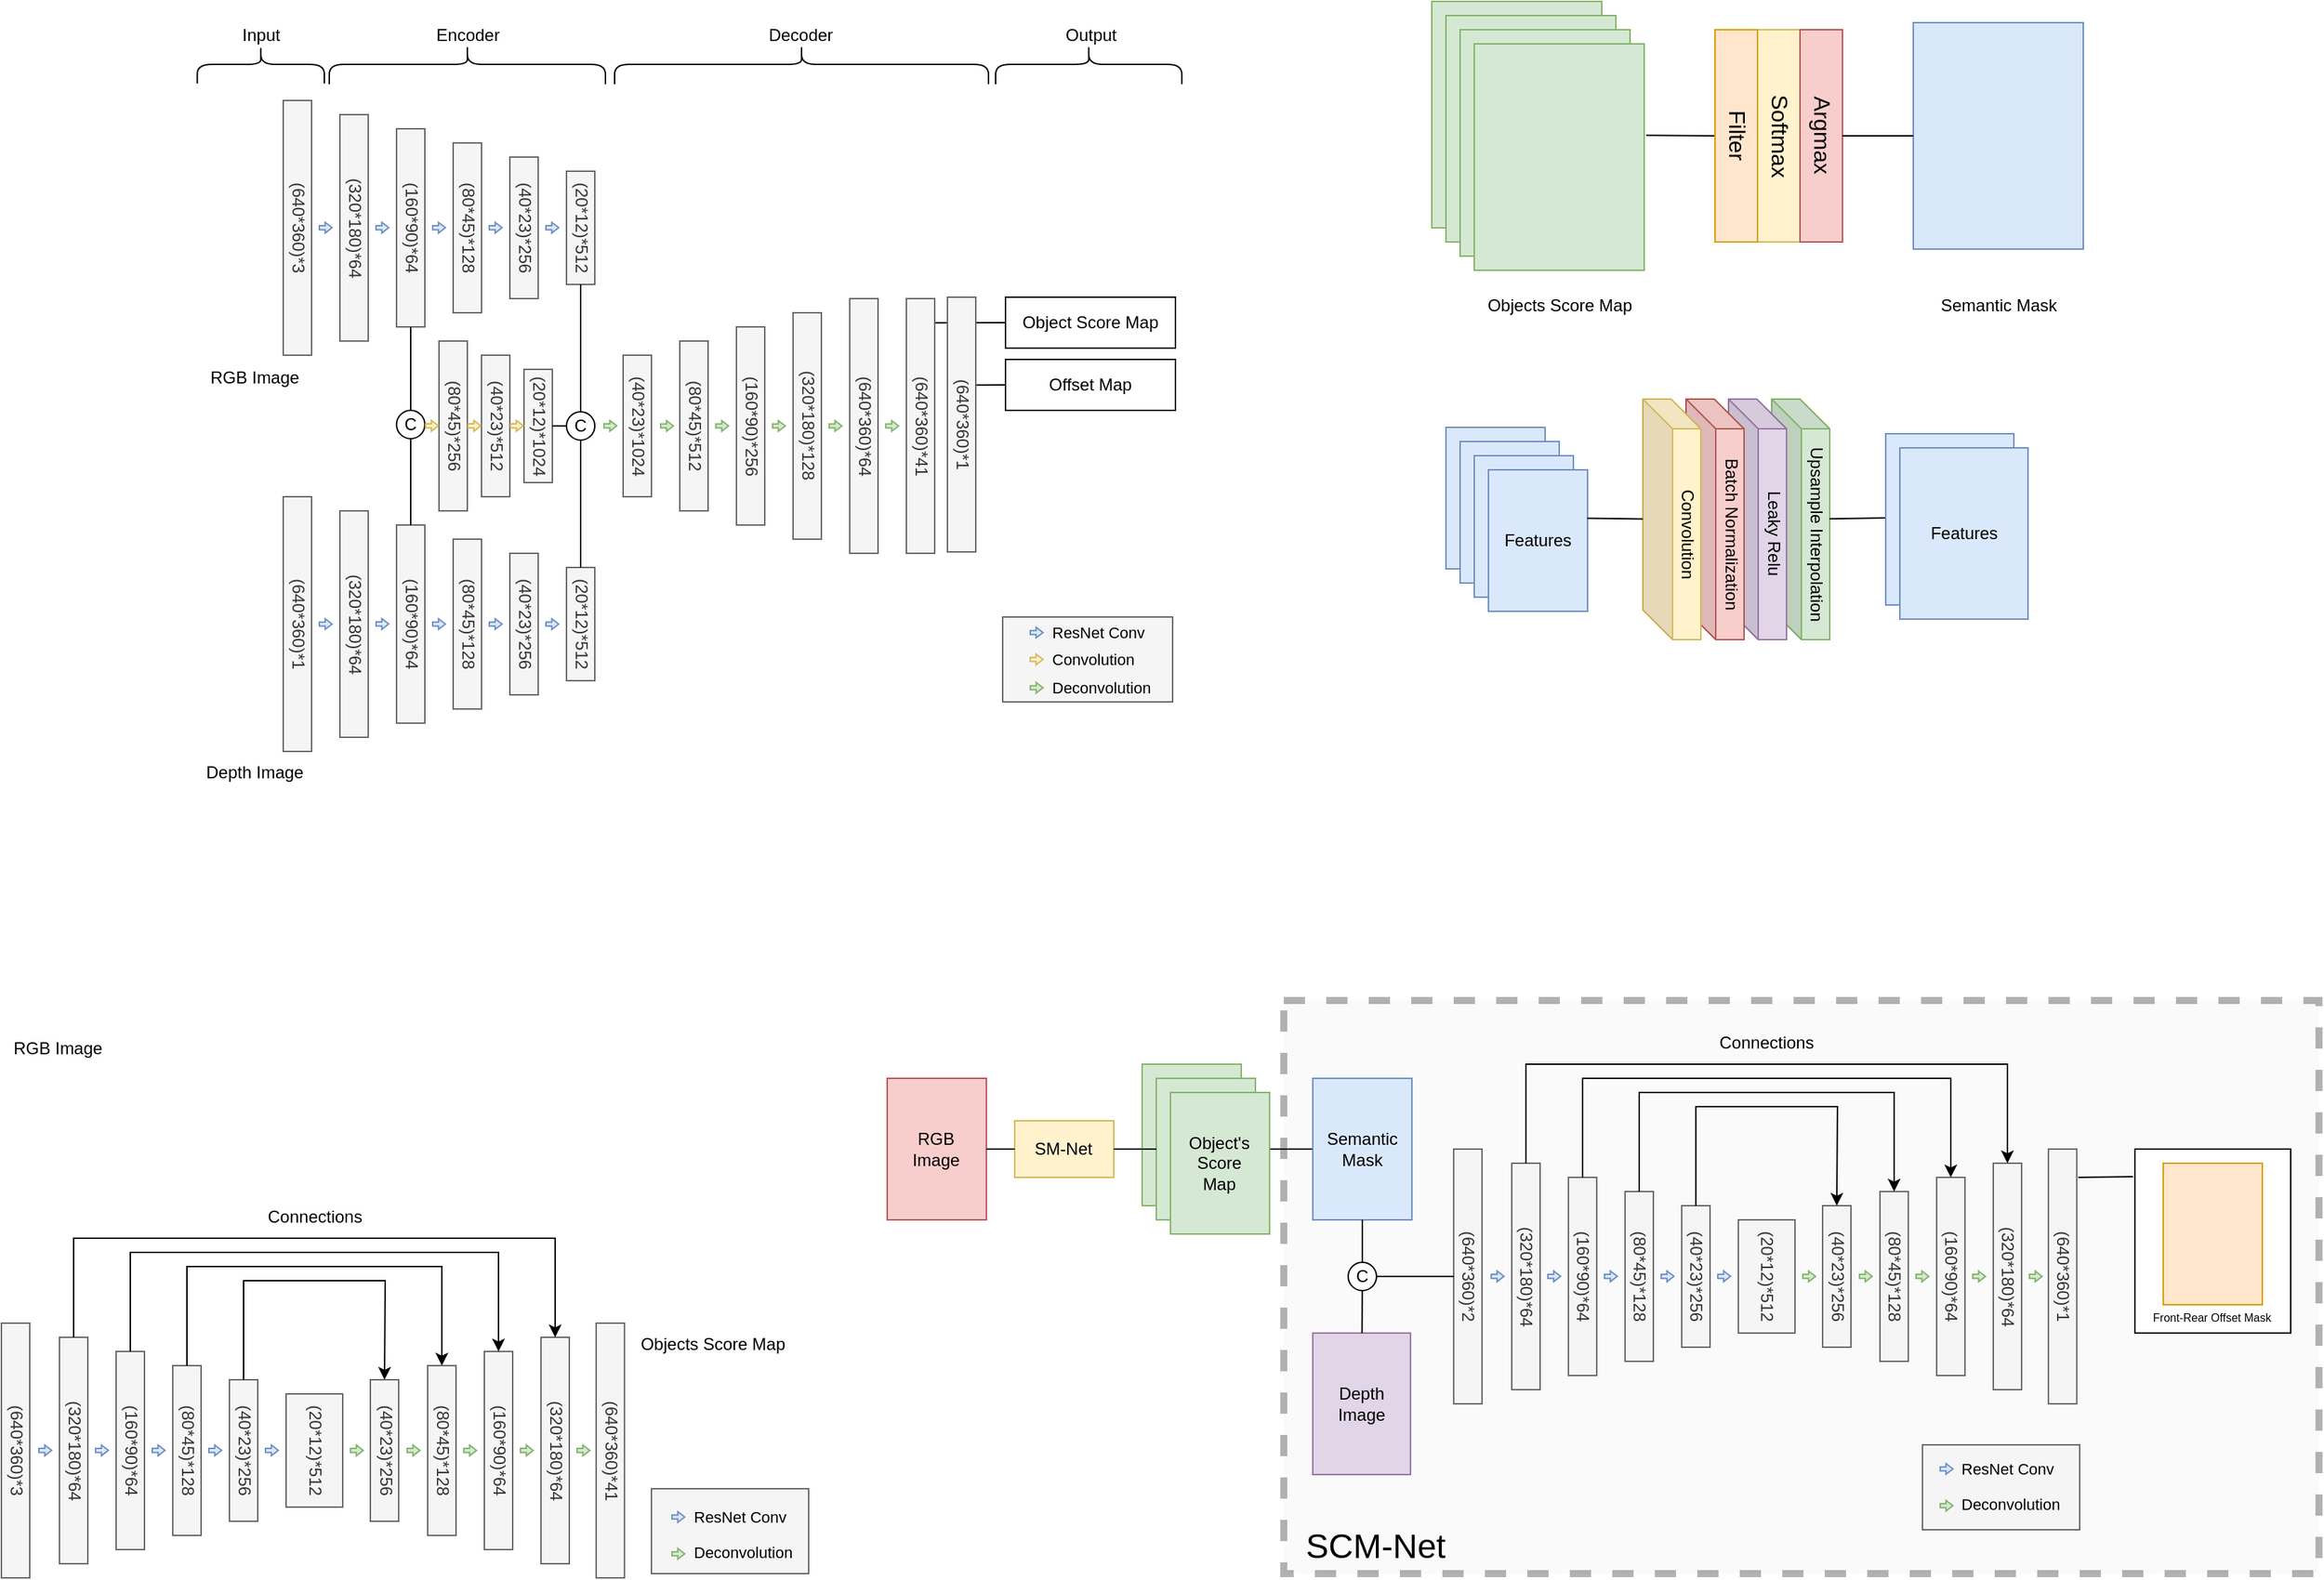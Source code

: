 <mxfile version="24.5.5" type="github">
  <diagram name="Page-1" id="Zy-w6W-C0kYEm2fz4P6m">
    <mxGraphModel dx="1179" dy="629" grid="1" gridSize="10" guides="1" tooltips="1" connect="1" arrows="1" fold="1" page="1" pageScale="1" pageWidth="827" pageHeight="1169" math="0" shadow="0">
      <root>
        <mxCell id="0" />
        <mxCell id="1" parent="0" />
        <mxCell id="u4eNcVwkfvrHF72oSNZv-178" value="" style="rounded=0;whiteSpace=wrap;html=1;fillColor=#f5f5f5;fontColor=#333333;strokeColor=#666666;opacity=50;dashed=1;perimeterSpacing=0;strokeWidth=5;" parent="1" vertex="1">
          <mxGeometry x="905.47" y="761" width="731" height="405" as="geometry" />
        </mxCell>
        <mxCell id="u4eNcVwkfvrHF72oSNZv-167" value="Upsample Interpolation" style="shape=cube;whiteSpace=wrap;html=1;boundedLbl=1;backgroundOutline=1;darkOpacity=0.05;darkOpacity2=0.1;size=21;textDirection=vertical-lr;fillColor=#d5e8d4;strokeColor=#82b366;" parent="1" vertex="1">
          <mxGeometry x="1250" y="336" width="41" height="170" as="geometry" />
        </mxCell>
        <mxCell id="u4eNcVwkfvrHF72oSNZv-166" value="Leaky Relu" style="shape=cube;whiteSpace=wrap;html=1;boundedLbl=1;backgroundOutline=1;darkOpacity=0.05;darkOpacity2=0.1;size=21;textDirection=vertical-lr;fillColor=#e1d5e7;strokeColor=#9673a6;" parent="1" vertex="1">
          <mxGeometry x="1219.5" y="336" width="41" height="170" as="geometry" />
        </mxCell>
        <mxCell id="u4eNcVwkfvrHF72oSNZv-165" value="Batch Normalization" style="shape=cube;whiteSpace=wrap;html=1;boundedLbl=1;backgroundOutline=1;darkOpacity=0.05;darkOpacity2=0.1;size=21;textDirection=vertical-lr;fillColor=#f8cecc;strokeColor=#b85450;" parent="1" vertex="1">
          <mxGeometry x="1189.5" y="336" width="41" height="170" as="geometry" />
        </mxCell>
        <mxCell id="u4eNcVwkfvrHF72oSNZv-153" value="" style="endArrow=none;html=1;rounded=0;entryX=0;entryY=0.5;entryDx=0;entryDy=0;" parent="1" source="u4eNcVwkfvrHF72oSNZv-142" target="u4eNcVwkfvrHF72oSNZv-145" edge="1">
          <mxGeometry width="50" height="50" relative="1" as="geometry">
            <mxPoint x="966.47" y="786" as="sourcePoint" />
            <mxPoint x="1016.47" y="736" as="targetPoint" />
          </mxGeometry>
        </mxCell>
        <mxCell id="r9aLiCNh6eFGl1xrJVVZ-21" value="" style="endArrow=none;html=1;rounded=0;entryX=0;entryY=0.5;entryDx=0;entryDy=0;exitX=0.976;exitY=0.345;exitDx=0;exitDy=0;exitPerimeter=0;" parent="1" source="fbtM9cgjG_IqE8QU2dOS-1" target="r9aLiCNh6eFGl1xrJVVZ-18" edge="1">
          <mxGeometry width="50" height="50" relative="1" as="geometry">
            <mxPoint x="690" y="326" as="sourcePoint" />
            <mxPoint x="790" y="320" as="targetPoint" />
          </mxGeometry>
        </mxCell>
        <mxCell id="r9aLiCNh6eFGl1xrJVVZ-19" value="" style="endArrow=none;html=1;rounded=0;entryX=0;entryY=0.5;entryDx=0;entryDy=0;exitX=0.996;exitY=0.095;exitDx=0;exitDy=0;exitPerimeter=0;" parent="1" source="uLbwFLICeJDCESh0d5ET-37" target="r9aLiCNh6eFGl1xrJVVZ-17" edge="1">
          <mxGeometry width="50" height="50" relative="1" as="geometry">
            <mxPoint x="740" y="370" as="sourcePoint" />
            <mxPoint x="790" y="320" as="targetPoint" />
          </mxGeometry>
        </mxCell>
        <mxCell id="r9aLiCNh6eFGl1xrJVVZ-11" value="" style="rounded=0;whiteSpace=wrap;html=1;fillColor=#f5f5f5;fontColor=#333333;strokeColor=#666666;" parent="1" vertex="1">
          <mxGeometry x="707" y="490" width="120" height="60" as="geometry" />
        </mxCell>
        <mxCell id="uLbwFLICeJDCESh0d5ET-1" value="(640*360)*3" style="rounded=0;whiteSpace=wrap;html=1;textDirection=vertical-lr;fillColor=#f5f5f5;fontColor=#333333;strokeColor=#666666;" parent="1" vertex="1">
          <mxGeometry x="199" y="125" width="20" height="180" as="geometry" />
        </mxCell>
        <mxCell id="uLbwFLICeJDCESh0d5ET-2" value="(320*180)*64" style="rounded=0;whiteSpace=wrap;html=1;textDirection=vertical-lr;fillColor=#f5f5f5;fontColor=#333333;strokeColor=#666666;" parent="1" vertex="1">
          <mxGeometry x="239" y="135" width="20" height="160" as="geometry" />
        </mxCell>
        <mxCell id="uLbwFLICeJDCESh0d5ET-3" value="(160*90)*64" style="rounded=0;whiteSpace=wrap;html=1;textDirection=vertical-lr;fillColor=#f5f5f5;fontColor=#333333;strokeColor=#666666;" parent="1" vertex="1">
          <mxGeometry x="279" y="145" width="20" height="140" as="geometry" />
        </mxCell>
        <mxCell id="uLbwFLICeJDCESh0d5ET-4" value="(80*45)*128" style="rounded=0;whiteSpace=wrap;html=1;textDirection=vertical-lr;fillColor=#f5f5f5;fontColor=#333333;strokeColor=#666666;" parent="1" vertex="1">
          <mxGeometry x="319" y="155" width="20" height="120" as="geometry" />
        </mxCell>
        <mxCell id="uLbwFLICeJDCESh0d5ET-5" value="(40*23)*256" style="rounded=0;whiteSpace=wrap;html=1;textDirection=vertical-lr;fillColor=#f5f5f5;fontColor=#333333;strokeColor=#666666;" parent="1" vertex="1">
          <mxGeometry x="359" y="165" width="20" height="100" as="geometry" />
        </mxCell>
        <mxCell id="uLbwFLICeJDCESh0d5ET-8" value="(640*360)*1" style="rounded=0;whiteSpace=wrap;html=1;textDirection=vertical-lr;fillColor=#f5f5f5;fontColor=#333333;strokeColor=#666666;" parent="1" vertex="1">
          <mxGeometry x="199" y="405" width="20" height="180" as="geometry" />
        </mxCell>
        <mxCell id="uLbwFLICeJDCESh0d5ET-9" value="(320*180)*64" style="rounded=0;whiteSpace=wrap;html=1;textDirection=vertical-lr;fillColor=#f5f5f5;fontColor=#333333;strokeColor=#666666;" parent="1" vertex="1">
          <mxGeometry x="239" y="415" width="20" height="160" as="geometry" />
        </mxCell>
        <mxCell id="uLbwFLICeJDCESh0d5ET-10" value="(160*90)*64" style="rounded=0;whiteSpace=wrap;html=1;textDirection=vertical-lr;fillColor=#f5f5f5;fontColor=#333333;strokeColor=#666666;" parent="1" vertex="1">
          <mxGeometry x="279" y="425" width="20" height="140" as="geometry" />
        </mxCell>
        <mxCell id="uLbwFLICeJDCESh0d5ET-11" value="(80*45)*128" style="rounded=0;whiteSpace=wrap;html=1;textDirection=vertical-lr;fillColor=#f5f5f5;fontColor=#333333;strokeColor=#666666;" parent="1" vertex="1">
          <mxGeometry x="319" y="435" width="20" height="120" as="geometry" />
        </mxCell>
        <mxCell id="uLbwFLICeJDCESh0d5ET-12" value="(40*23)*256" style="rounded=0;whiteSpace=wrap;html=1;textDirection=vertical-lr;fillColor=#f5f5f5;fontColor=#333333;strokeColor=#666666;" parent="1" vertex="1">
          <mxGeometry x="359" y="445" width="20" height="100" as="geometry" />
        </mxCell>
        <mxCell id="uLbwFLICeJDCESh0d5ET-13" value="(20*12)*512" style="rounded=0;whiteSpace=wrap;html=1;textDirection=vertical-lr;fillColor=#f5f5f5;fontColor=#333333;strokeColor=#666666;" parent="1" vertex="1">
          <mxGeometry x="399" y="175" width="20" height="80" as="geometry" />
        </mxCell>
        <mxCell id="uLbwFLICeJDCESh0d5ET-14" value="(20*12)*512" style="rounded=0;whiteSpace=wrap;html=1;textDirection=vertical-lr;fillColor=#f5f5f5;fontColor=#333333;strokeColor=#666666;" parent="1" vertex="1">
          <mxGeometry x="399" y="455" width="20" height="80" as="geometry" />
        </mxCell>
        <mxCell id="uLbwFLICeJDCESh0d5ET-15" value="C" style="ellipse;whiteSpace=wrap;html=1;aspect=fixed;" parent="1" vertex="1">
          <mxGeometry x="279" y="344" width="20" height="20" as="geometry" />
        </mxCell>
        <mxCell id="uLbwFLICeJDCESh0d5ET-16" value="" style="endArrow=none;html=1;rounded=0;entryX=0.5;entryY=1;entryDx=0;entryDy=0;exitX=0.5;exitY=0;exitDx=0;exitDy=0;" parent="1" source="uLbwFLICeJDCESh0d5ET-15" target="uLbwFLICeJDCESh0d5ET-3" edge="1">
          <mxGeometry width="50" height="50" relative="1" as="geometry">
            <mxPoint x="479" y="375" as="sourcePoint" />
            <mxPoint x="529" y="325" as="targetPoint" />
          </mxGeometry>
        </mxCell>
        <mxCell id="uLbwFLICeJDCESh0d5ET-17" value="" style="endArrow=none;html=1;rounded=0;exitX=0.5;exitY=0;exitDx=0;exitDy=0;entryX=0.5;entryY=1;entryDx=0;entryDy=0;" parent="1" source="uLbwFLICeJDCESh0d5ET-10" target="uLbwFLICeJDCESh0d5ET-15" edge="1">
          <mxGeometry width="50" height="50" relative="1" as="geometry">
            <mxPoint x="479" y="375" as="sourcePoint" />
            <mxPoint x="529" y="325" as="targetPoint" />
          </mxGeometry>
        </mxCell>
        <mxCell id="uLbwFLICeJDCESh0d5ET-18" value="(80*45)*256" style="rounded=0;whiteSpace=wrap;html=1;textDirection=vertical-lr;fillColor=#f5f5f5;fontColor=#333333;strokeColor=#666666;" parent="1" vertex="1">
          <mxGeometry x="309" y="295" width="20" height="120" as="geometry" />
        </mxCell>
        <mxCell id="uLbwFLICeJDCESh0d5ET-19" value="(40*23)*512" style="rounded=0;whiteSpace=wrap;html=1;textDirection=vertical-lr;fillColor=#f5f5f5;fontColor=#333333;strokeColor=#666666;" parent="1" vertex="1">
          <mxGeometry x="339" y="305" width="20" height="100" as="geometry" />
        </mxCell>
        <mxCell id="uLbwFLICeJDCESh0d5ET-20" value="(20*12)*1024" style="rounded=0;whiteSpace=wrap;html=1;textDirection=vertical-lr;fillColor=#f5f5f5;fontColor=#333333;strokeColor=#666666;" parent="1" vertex="1">
          <mxGeometry x="369" y="315" width="20" height="80" as="geometry" />
        </mxCell>
        <mxCell id="uLbwFLICeJDCESh0d5ET-21" value="C" style="ellipse;whiteSpace=wrap;html=1;aspect=fixed;" parent="1" vertex="1">
          <mxGeometry x="399" y="345" width="20" height="20" as="geometry" />
        </mxCell>
        <mxCell id="uLbwFLICeJDCESh0d5ET-26" value="" style="endArrow=none;html=1;rounded=0;entryX=0.5;entryY=1;entryDx=0;entryDy=0;exitX=0.5;exitY=0;exitDx=0;exitDy=0;" parent="1" source="uLbwFLICeJDCESh0d5ET-21" target="uLbwFLICeJDCESh0d5ET-13" edge="1">
          <mxGeometry width="50" height="50" relative="1" as="geometry">
            <mxPoint x="479" y="375" as="sourcePoint" />
            <mxPoint x="529" y="325" as="targetPoint" />
          </mxGeometry>
        </mxCell>
        <mxCell id="uLbwFLICeJDCESh0d5ET-27" value="" style="endArrow=none;html=1;rounded=0;exitX=0.5;exitY=0;exitDx=0;exitDy=0;entryX=0.5;entryY=1;entryDx=0;entryDy=0;" parent="1" source="uLbwFLICeJDCESh0d5ET-14" target="uLbwFLICeJDCESh0d5ET-21" edge="1">
          <mxGeometry width="50" height="50" relative="1" as="geometry">
            <mxPoint x="479" y="375" as="sourcePoint" />
            <mxPoint x="529" y="325" as="targetPoint" />
          </mxGeometry>
        </mxCell>
        <mxCell id="uLbwFLICeJDCESh0d5ET-32" value="(40*23)*1024" style="rounded=0;whiteSpace=wrap;html=1;textDirection=vertical-lr;fillColor=#f5f5f5;fontColor=#333333;strokeColor=#666666;" parent="1" vertex="1">
          <mxGeometry x="439" y="305" width="20" height="100" as="geometry" />
        </mxCell>
        <mxCell id="uLbwFLICeJDCESh0d5ET-33" value="(80*45)*512" style="rounded=0;whiteSpace=wrap;html=1;textDirection=vertical-lr;fillColor=#f5f5f5;fontColor=#333333;strokeColor=#666666;" parent="1" vertex="1">
          <mxGeometry x="479" y="295" width="20" height="120" as="geometry" />
        </mxCell>
        <mxCell id="uLbwFLICeJDCESh0d5ET-34" value="(160*90)*256" style="rounded=0;whiteSpace=wrap;html=1;textDirection=vertical-lr;fillColor=#f5f5f5;fontColor=#333333;strokeColor=#666666;" parent="1" vertex="1">
          <mxGeometry x="519" y="285" width="20" height="140" as="geometry" />
        </mxCell>
        <mxCell id="uLbwFLICeJDCESh0d5ET-35" value="(320*180)*128" style="rounded=0;whiteSpace=wrap;html=1;textDirection=vertical-lr;fillColor=#f5f5f5;fontColor=#333333;strokeColor=#666666;" parent="1" vertex="1">
          <mxGeometry x="559" y="275" width="20" height="160" as="geometry" />
        </mxCell>
        <mxCell id="uLbwFLICeJDCESh0d5ET-36" value="(640*360)*64" style="rounded=0;whiteSpace=wrap;html=1;textDirection=vertical-lr;fillColor=#f5f5f5;fontColor=#333333;strokeColor=#666666;" parent="1" vertex="1">
          <mxGeometry x="599" y="265" width="20" height="180" as="geometry" />
        </mxCell>
        <mxCell id="uLbwFLICeJDCESh0d5ET-37" value="(640*360)*41" style="rounded=0;whiteSpace=wrap;html=1;textDirection=vertical-lr;fillColor=#f5f5f5;fontColor=#333333;strokeColor=#666666;" parent="1" vertex="1">
          <mxGeometry x="639" y="265" width="20" height="180" as="geometry" />
        </mxCell>
        <mxCell id="uLbwFLICeJDCESh0d5ET-48" value="" style="shape=flexArrow;endArrow=classic;html=1;rounded=0;endWidth=3.737;endSize=1.293;width=2.836;textDirection=vertical-lr;fillColor=#d5e8d4;strokeColor=#82b366;" parent="1" edge="1">
          <mxGeometry width="50" height="50" relative="1" as="geometry">
            <mxPoint x="465" y="355" as="sourcePoint" />
            <mxPoint x="475" y="355" as="targetPoint" />
          </mxGeometry>
        </mxCell>
        <mxCell id="uLbwFLICeJDCESh0d5ET-52" value="" style="shape=flexArrow;endArrow=classic;html=1;rounded=0;endWidth=3.737;endSize=1.293;width=2.836;fillColor=#fff2cc;strokeColor=#d6b656;" parent="1" edge="1">
          <mxGeometry width="50" height="50" relative="1" as="geometry">
            <mxPoint x="299" y="354.9" as="sourcePoint" />
            <mxPoint x="309" y="354.9" as="targetPoint" />
          </mxGeometry>
        </mxCell>
        <mxCell id="uLbwFLICeJDCESh0d5ET-53" value="" style="shape=flexArrow;endArrow=classic;html=1;rounded=0;endWidth=3.737;endSize=1.293;width=2.836;textDirection=vertical-lr;fillColor=#fff2cc;strokeColor=#d6b656;" parent="1" edge="1">
          <mxGeometry width="50" height="50" relative="1" as="geometry">
            <mxPoint x="329" y="354.9" as="sourcePoint" />
            <mxPoint x="339" y="354.9" as="targetPoint" />
          </mxGeometry>
        </mxCell>
        <mxCell id="uLbwFLICeJDCESh0d5ET-54" value="" style="shape=flexArrow;endArrow=classic;html=1;rounded=0;endWidth=3.737;endSize=1.293;width=2.836;textDirection=vertical-lr;fillColor=#fff2cc;strokeColor=#d6b656;" parent="1" edge="1">
          <mxGeometry width="50" height="50" relative="1" as="geometry">
            <mxPoint x="359" y="354.9" as="sourcePoint" />
            <mxPoint x="369" y="354.9" as="targetPoint" />
          </mxGeometry>
        </mxCell>
        <mxCell id="uLbwFLICeJDCESh0d5ET-57" value="" style="shape=flexArrow;endArrow=classic;html=1;rounded=0;endWidth=3.737;endSize=1.293;width=2.836;textDirection=vertical-lr;fillColor=#dae8fc;strokeColor=#6c8ebf;" parent="1" edge="1">
          <mxGeometry width="50" height="50" relative="1" as="geometry">
            <mxPoint x="224" y="495" as="sourcePoint" />
            <mxPoint x="234" y="495" as="targetPoint" />
          </mxGeometry>
        </mxCell>
        <mxCell id="uLbwFLICeJDCESh0d5ET-58" value="" style="shape=flexArrow;endArrow=classic;html=1;rounded=0;endWidth=3.737;endSize=1.293;width=2.836;textDirection=vertical-lr;fillColor=#dae8fc;strokeColor=#6c8ebf;" parent="1" edge="1">
          <mxGeometry width="50" height="50" relative="1" as="geometry">
            <mxPoint x="264" y="494.9" as="sourcePoint" />
            <mxPoint x="274" y="494.9" as="targetPoint" />
          </mxGeometry>
        </mxCell>
        <mxCell id="uLbwFLICeJDCESh0d5ET-59" value="" style="shape=flexArrow;endArrow=classic;html=1;rounded=0;endWidth=3.737;endSize=1.293;width=2.836;textDirection=vertical-lr;fillColor=#dae8fc;strokeColor=#6c8ebf;" parent="1" edge="1">
          <mxGeometry width="50" height="50" relative="1" as="geometry">
            <mxPoint x="304" y="495" as="sourcePoint" />
            <mxPoint x="314" y="495" as="targetPoint" />
          </mxGeometry>
        </mxCell>
        <mxCell id="uLbwFLICeJDCESh0d5ET-60" value="" style="shape=flexArrow;endArrow=classic;html=1;rounded=0;endWidth=3.737;endSize=1.293;width=2.836;textDirection=vertical-lr;fillColor=#dae8fc;strokeColor=#6c8ebf;" parent="1" edge="1">
          <mxGeometry width="50" height="50" relative="1" as="geometry">
            <mxPoint x="344" y="495" as="sourcePoint" />
            <mxPoint x="354" y="495" as="targetPoint" />
          </mxGeometry>
        </mxCell>
        <mxCell id="uLbwFLICeJDCESh0d5ET-61" value="" style="shape=flexArrow;endArrow=classic;html=1;rounded=0;endWidth=3.737;endSize=1.293;width=2.836;textDirection=vertical-lr;fillColor=#dae8fc;strokeColor=#6c8ebf;" parent="1" edge="1">
          <mxGeometry width="50" height="50" relative="1" as="geometry">
            <mxPoint x="384" y="495" as="sourcePoint" />
            <mxPoint x="394" y="495" as="targetPoint" />
          </mxGeometry>
        </mxCell>
        <mxCell id="uLbwFLICeJDCESh0d5ET-62" value="" style="shape=flexArrow;endArrow=classic;html=1;rounded=0;endWidth=3.737;endSize=1.293;width=2.836;textDirection=vertical-lr;fillColor=#dae8fc;strokeColor=#6c8ebf;" parent="1" edge="1">
          <mxGeometry width="50" height="50" relative="1" as="geometry">
            <mxPoint x="224" y="214.9" as="sourcePoint" />
            <mxPoint x="234" y="214.9" as="targetPoint" />
          </mxGeometry>
        </mxCell>
        <mxCell id="uLbwFLICeJDCESh0d5ET-63" value="" style="shape=flexArrow;endArrow=classic;html=1;rounded=0;endWidth=3.737;endSize=1.293;width=2.836;textDirection=vertical-lr;fillColor=#dae8fc;strokeColor=#6c8ebf;" parent="1" edge="1">
          <mxGeometry width="50" height="50" relative="1" as="geometry">
            <mxPoint x="264" y="214.9" as="sourcePoint" />
            <mxPoint x="274" y="214.9" as="targetPoint" />
          </mxGeometry>
        </mxCell>
        <mxCell id="uLbwFLICeJDCESh0d5ET-64" value="" style="shape=flexArrow;endArrow=classic;html=1;rounded=0;endWidth=3.737;endSize=1.293;width=2.836;textDirection=vertical-lr;fillColor=#dae8fc;strokeColor=#6c8ebf;" parent="1" edge="1">
          <mxGeometry width="50" height="50" relative="1" as="geometry">
            <mxPoint x="304" y="214.9" as="sourcePoint" />
            <mxPoint x="314" y="214.9" as="targetPoint" />
          </mxGeometry>
        </mxCell>
        <mxCell id="uLbwFLICeJDCESh0d5ET-65" value="" style="shape=flexArrow;endArrow=classic;html=1;rounded=0;endWidth=3.737;endSize=1.293;width=2.836;textDirection=vertical-lr;fillColor=#dae8fc;strokeColor=#6c8ebf;" parent="1" edge="1">
          <mxGeometry width="50" height="50" relative="1" as="geometry">
            <mxPoint x="344" y="214.9" as="sourcePoint" />
            <mxPoint x="354" y="214.9" as="targetPoint" />
          </mxGeometry>
        </mxCell>
        <mxCell id="uLbwFLICeJDCESh0d5ET-66" value="" style="shape=flexArrow;endArrow=classic;html=1;rounded=0;endWidth=3.737;endSize=1.293;width=2.836;textDirection=vertical-lr;fillColor=#dae8fc;strokeColor=#6c8ebf;" parent="1" edge="1">
          <mxGeometry width="50" height="50" relative="1" as="geometry">
            <mxPoint x="384" y="214.9" as="sourcePoint" />
            <mxPoint x="394" y="214.9" as="targetPoint" />
          </mxGeometry>
        </mxCell>
        <mxCell id="uLbwFLICeJDCESh0d5ET-67" value="" style="shape=flexArrow;endArrow=classic;html=1;rounded=0;endWidth=3.737;endSize=1.293;width=2.836;fillColor=#d5e8d4;strokeColor=#82b366;" parent="1" edge="1">
          <mxGeometry width="50" height="50" relative="1" as="geometry">
            <mxPoint x="425" y="354.9" as="sourcePoint" />
            <mxPoint x="435" y="354.9" as="targetPoint" />
          </mxGeometry>
        </mxCell>
        <mxCell id="uLbwFLICeJDCESh0d5ET-68" value="" style="shape=flexArrow;endArrow=classic;html=1;rounded=0;endWidth=3.737;endSize=1.293;width=2.836;textDirection=vertical-lr;fillColor=#d5e8d4;strokeColor=#82b366;" parent="1" edge="1">
          <mxGeometry width="50" height="50" relative="1" as="geometry">
            <mxPoint x="504" y="355" as="sourcePoint" />
            <mxPoint x="514" y="355" as="targetPoint" />
          </mxGeometry>
        </mxCell>
        <mxCell id="uLbwFLICeJDCESh0d5ET-70" value="" style="shape=flexArrow;endArrow=classic;html=1;rounded=0;endWidth=3.737;endSize=1.293;width=2.836;textDirection=vertical-lr;fillColor=#d5e8d4;strokeColor=#82b366;" parent="1" edge="1">
          <mxGeometry width="50" height="50" relative="1" as="geometry">
            <mxPoint x="544" y="355" as="sourcePoint" />
            <mxPoint x="554" y="355" as="targetPoint" />
          </mxGeometry>
        </mxCell>
        <mxCell id="uLbwFLICeJDCESh0d5ET-71" value="" style="shape=flexArrow;endArrow=classic;html=1;rounded=0;endWidth=3.737;endSize=1.293;width=2.836;textDirection=vertical-lr;fillColor=#d5e8d4;strokeColor=#82b366;" parent="1" edge="1">
          <mxGeometry width="50" height="50" relative="1" as="geometry">
            <mxPoint x="584" y="355" as="sourcePoint" />
            <mxPoint x="594" y="355" as="targetPoint" />
          </mxGeometry>
        </mxCell>
        <mxCell id="uLbwFLICeJDCESh0d5ET-72" value="" style="shape=flexArrow;endArrow=classic;html=1;rounded=0;endWidth=3.737;endSize=1.293;width=2.836;textDirection=vertical-lr;fillColor=#d5e8d4;strokeColor=#82b366;" parent="1" edge="1">
          <mxGeometry width="50" height="50" relative="1" as="geometry">
            <mxPoint x="624" y="355" as="sourcePoint" />
            <mxPoint x="634" y="355" as="targetPoint" />
          </mxGeometry>
        </mxCell>
        <mxCell id="uLbwFLICeJDCESh0d5ET-74" value="" style="endArrow=none;html=1;rounded=0;exitX=1;exitY=0.5;exitDx=0;exitDy=0;" parent="1" source="uLbwFLICeJDCESh0d5ET-20" edge="1">
          <mxGeometry width="50" height="50" relative="1" as="geometry">
            <mxPoint x="409" y="405" as="sourcePoint" />
            <mxPoint x="399" y="355" as="targetPoint" />
          </mxGeometry>
        </mxCell>
        <mxCell id="fbtM9cgjG_IqE8QU2dOS-1" value="(640*360)*1" style="rounded=0;whiteSpace=wrap;html=1;textDirection=vertical-lr;fillColor=#f5f5f5;fontColor=#333333;strokeColor=#666666;" parent="1" vertex="1">
          <mxGeometry x="668" y="264" width="20" height="180" as="geometry" />
        </mxCell>
        <mxCell id="r9aLiCNh6eFGl1xrJVVZ-3" value="" style="shape=flexArrow;endArrow=classic;html=1;rounded=0;endWidth=3.737;endSize=1.293;width=2.836;textDirection=vertical-lr;fillColor=#dae8fc;strokeColor=#6c8ebf;" parent="1" edge="1">
          <mxGeometry width="50" height="50" relative="1" as="geometry">
            <mxPoint x="726" y="501" as="sourcePoint" />
            <mxPoint x="736" y="501" as="targetPoint" />
          </mxGeometry>
        </mxCell>
        <mxCell id="r9aLiCNh6eFGl1xrJVVZ-5" value="ResNet Conv" style="text;html=1;align=left;verticalAlign=middle;whiteSpace=wrap;rounded=0;fontSize=11;" parent="1" vertex="1">
          <mxGeometry x="740" y="486" width="70" height="30" as="geometry" />
        </mxCell>
        <mxCell id="r9aLiCNh6eFGl1xrJVVZ-6" value="" style="shape=flexArrow;endArrow=classic;html=1;rounded=0;endWidth=3.737;endSize=1.293;width=2.836;textDirection=vertical-lr;fillColor=#fff2cc;strokeColor=#d6b656;" parent="1" edge="1">
          <mxGeometry width="50" height="50" relative="1" as="geometry">
            <mxPoint x="726" y="520" as="sourcePoint" />
            <mxPoint x="736" y="520" as="targetPoint" />
          </mxGeometry>
        </mxCell>
        <mxCell id="r9aLiCNh6eFGl1xrJVVZ-7" value="Convolution" style="text;html=1;align=left;verticalAlign=middle;whiteSpace=wrap;rounded=0;fontSize=11;" parent="1" vertex="1">
          <mxGeometry x="740" y="505" width="70" height="30" as="geometry" />
        </mxCell>
        <mxCell id="r9aLiCNh6eFGl1xrJVVZ-8" value="" style="shape=flexArrow;endArrow=classic;html=1;rounded=0;endWidth=3.737;endSize=1.293;width=2.836;textDirection=vertical-lr;fillColor=#d5e8d4;strokeColor=#82b366;" parent="1" edge="1">
          <mxGeometry width="50" height="50" relative="1" as="geometry">
            <mxPoint x="726" y="540" as="sourcePoint" />
            <mxPoint x="736" y="540" as="targetPoint" />
          </mxGeometry>
        </mxCell>
        <mxCell id="r9aLiCNh6eFGl1xrJVVZ-9" value="Deconvolution" style="text;html=1;align=left;verticalAlign=middle;whiteSpace=wrap;rounded=0;fontSize=11;" parent="1" vertex="1">
          <mxGeometry x="740" y="525" width="70" height="30" as="geometry" />
        </mxCell>
        <mxCell id="r9aLiCNh6eFGl1xrJVVZ-12" value="RGB Image" style="text;html=1;align=center;verticalAlign=middle;whiteSpace=wrap;rounded=0;" parent="1" vertex="1">
          <mxGeometry x="139" y="306" width="80" height="30" as="geometry" />
        </mxCell>
        <mxCell id="r9aLiCNh6eFGl1xrJVVZ-16" value="Depth Image" style="text;html=1;align=center;verticalAlign=middle;whiteSpace=wrap;rounded=0;" parent="1" vertex="1">
          <mxGeometry x="139" y="585" width="80" height="30" as="geometry" />
        </mxCell>
        <mxCell id="r9aLiCNh6eFGl1xrJVVZ-17" value="Object Score Map" style="rounded=0;whiteSpace=wrap;html=1;" parent="1" vertex="1">
          <mxGeometry x="709" y="264" width="120" height="36" as="geometry" />
        </mxCell>
        <mxCell id="r9aLiCNh6eFGl1xrJVVZ-18" value="Offset Map" style="rounded=0;whiteSpace=wrap;html=1;" parent="1" vertex="1">
          <mxGeometry x="709" y="308" width="120" height="36" as="geometry" />
        </mxCell>
        <mxCell id="u4eNcVwkfvrHF72oSNZv-18" value="" style="shape=curlyBracket;whiteSpace=wrap;html=1;rounded=1;labelPosition=left;verticalLabelPosition=middle;align=right;verticalAlign=middle;rotation=90;size=0.5;" parent="1" vertex="1">
          <mxGeometry x="314.98" y="2" width="28.05" height="195" as="geometry" />
        </mxCell>
        <mxCell id="u4eNcVwkfvrHF72oSNZv-20" value="Encoder" style="text;html=1;align=center;verticalAlign=middle;whiteSpace=wrap;rounded=0;" parent="1" vertex="1">
          <mxGeometry x="268.51" y="63.5" width="121" height="30" as="geometry" />
        </mxCell>
        <mxCell id="u4eNcVwkfvrHF72oSNZv-21" value="" style="shape=curlyBracket;whiteSpace=wrap;html=1;rounded=1;labelPosition=left;verticalLabelPosition=middle;align=right;verticalAlign=middle;rotation=90;size=0.5;" parent="1" vertex="1">
          <mxGeometry x="169.63" y="54.63" width="27.05" height="89.75" as="geometry" />
        </mxCell>
        <mxCell id="u4eNcVwkfvrHF72oSNZv-22" value="Input" style="text;html=1;align=center;verticalAlign=middle;whiteSpace=wrap;rounded=0;" parent="1" vertex="1">
          <mxGeometry x="122.66" y="63.5" width="121" height="30" as="geometry" />
        </mxCell>
        <mxCell id="u4eNcVwkfvrHF72oSNZv-25" value="" style="shape=curlyBracket;whiteSpace=wrap;html=1;rounded=1;labelPosition=left;verticalLabelPosition=middle;align=right;verticalAlign=middle;rotation=90;size=0.5;" parent="1" vertex="1">
          <mxGeometry x="550.95" y="-32.5" width="28.05" height="264" as="geometry" />
        </mxCell>
        <mxCell id="u4eNcVwkfvrHF72oSNZv-26" value="Decoder" style="text;html=1;align=center;verticalAlign=middle;whiteSpace=wrap;rounded=0;" parent="1" vertex="1">
          <mxGeometry x="504.47" y="63.5" width="121" height="30" as="geometry" />
        </mxCell>
        <mxCell id="u4eNcVwkfvrHF72oSNZv-27" value="" style="shape=curlyBracket;whiteSpace=wrap;html=1;rounded=1;labelPosition=left;verticalLabelPosition=middle;align=right;verticalAlign=middle;rotation=90;size=0.5;" parent="1" vertex="1">
          <mxGeometry x="753.75" y="33.75" width="28.05" height="131.5" as="geometry" />
        </mxCell>
        <mxCell id="u4eNcVwkfvrHF72oSNZv-28" value="Output" style="text;html=1;align=center;verticalAlign=middle;whiteSpace=wrap;rounded=0;" parent="1" vertex="1">
          <mxGeometry x="708.5" y="63.5" width="121" height="30" as="geometry" />
        </mxCell>
        <mxCell id="u4eNcVwkfvrHF72oSNZv-33" value="(640*360)*3" style="rounded=0;whiteSpace=wrap;html=1;textDirection=vertical-lr;fillColor=#f5f5f5;fontColor=#333333;strokeColor=#666666;" parent="1" vertex="1">
          <mxGeometry y="989" width="20" height="180" as="geometry" />
        </mxCell>
        <mxCell id="u4eNcVwkfvrHF72oSNZv-34" value="(320*180)*64" style="rounded=0;whiteSpace=wrap;html=1;textDirection=vertical-lr;fillColor=#f5f5f5;fontColor=#333333;strokeColor=#666666;" parent="1" vertex="1">
          <mxGeometry x="41" y="999" width="20" height="160" as="geometry" />
        </mxCell>
        <mxCell id="u4eNcVwkfvrHF72oSNZv-35" value="(160*90)*64" style="rounded=0;whiteSpace=wrap;html=1;textDirection=vertical-lr;fillColor=#f5f5f5;fontColor=#333333;strokeColor=#666666;" parent="1" vertex="1">
          <mxGeometry x="81" y="1009" width="20" height="140" as="geometry" />
        </mxCell>
        <mxCell id="u4eNcVwkfvrHF72oSNZv-36" value="(80*45)*128" style="rounded=0;whiteSpace=wrap;html=1;textDirection=vertical-lr;fillColor=#f5f5f5;fontColor=#333333;strokeColor=#666666;" parent="1" vertex="1">
          <mxGeometry x="121" y="1019" width="20" height="120" as="geometry" />
        </mxCell>
        <mxCell id="u4eNcVwkfvrHF72oSNZv-37" value="(40*23)*256" style="rounded=0;whiteSpace=wrap;html=1;textDirection=vertical-lr;fillColor=#f5f5f5;fontColor=#333333;strokeColor=#666666;" parent="1" vertex="1">
          <mxGeometry x="161" y="1029" width="20" height="100" as="geometry" />
        </mxCell>
        <mxCell id="u4eNcVwkfvrHF72oSNZv-38" value="(20*12)*512" style="rounded=0;whiteSpace=wrap;html=1;textDirection=vertical-lr;fillColor=#f5f5f5;fontColor=#333333;strokeColor=#666666;" parent="1" vertex="1">
          <mxGeometry x="201" y="1039" width="40" height="80" as="geometry" />
        </mxCell>
        <mxCell id="u4eNcVwkfvrHF72oSNZv-39" value="" style="shape=flexArrow;endArrow=classic;html=1;rounded=0;endWidth=3.737;endSize=1.293;width=2.836;textDirection=vertical-lr;fillColor=#dae8fc;strokeColor=#6c8ebf;" parent="1" edge="1">
          <mxGeometry width="50" height="50" relative="1" as="geometry">
            <mxPoint x="26" y="1078.9" as="sourcePoint" />
            <mxPoint x="36" y="1078.9" as="targetPoint" />
          </mxGeometry>
        </mxCell>
        <mxCell id="u4eNcVwkfvrHF72oSNZv-40" value="" style="shape=flexArrow;endArrow=classic;html=1;rounded=0;endWidth=3.737;endSize=1.293;width=2.836;textDirection=vertical-lr;fillColor=#dae8fc;strokeColor=#6c8ebf;" parent="1" edge="1">
          <mxGeometry width="50" height="50" relative="1" as="geometry">
            <mxPoint x="66" y="1078.9" as="sourcePoint" />
            <mxPoint x="76" y="1078.9" as="targetPoint" />
          </mxGeometry>
        </mxCell>
        <mxCell id="u4eNcVwkfvrHF72oSNZv-41" value="" style="shape=flexArrow;endArrow=classic;html=1;rounded=0;endWidth=3.737;endSize=1.293;width=2.836;textDirection=vertical-lr;fillColor=#dae8fc;strokeColor=#6c8ebf;" parent="1" edge="1">
          <mxGeometry width="50" height="50" relative="1" as="geometry">
            <mxPoint x="106" y="1078.9" as="sourcePoint" />
            <mxPoint x="116" y="1078.9" as="targetPoint" />
          </mxGeometry>
        </mxCell>
        <mxCell id="u4eNcVwkfvrHF72oSNZv-42" value="" style="shape=flexArrow;endArrow=classic;html=1;rounded=0;endWidth=3.737;endSize=1.293;width=2.836;textDirection=vertical-lr;fillColor=#dae8fc;strokeColor=#6c8ebf;" parent="1" edge="1">
          <mxGeometry width="50" height="50" relative="1" as="geometry">
            <mxPoint x="146" y="1078.9" as="sourcePoint" />
            <mxPoint x="156" y="1078.9" as="targetPoint" />
          </mxGeometry>
        </mxCell>
        <mxCell id="u4eNcVwkfvrHF72oSNZv-43" value="" style="shape=flexArrow;endArrow=classic;html=1;rounded=0;endWidth=3.737;endSize=1.293;width=2.836;textDirection=vertical-lr;fillColor=#dae8fc;strokeColor=#6c8ebf;" parent="1" edge="1">
          <mxGeometry width="50" height="50" relative="1" as="geometry">
            <mxPoint x="186" y="1078.9" as="sourcePoint" />
            <mxPoint x="196" y="1078.9" as="targetPoint" />
          </mxGeometry>
        </mxCell>
        <mxCell id="u4eNcVwkfvrHF72oSNZv-44" value="(40*23)*256" style="rounded=0;whiteSpace=wrap;html=1;textDirection=vertical-lr;fillColor=#f5f5f5;fontColor=#333333;strokeColor=#666666;" parent="1" vertex="1">
          <mxGeometry x="260.51" y="1029" width="20" height="100" as="geometry" />
        </mxCell>
        <mxCell id="u4eNcVwkfvrHF72oSNZv-45" value="(80*45)*128" style="rounded=0;whiteSpace=wrap;html=1;textDirection=vertical-lr;fillColor=#f5f5f5;fontColor=#333333;strokeColor=#666666;" parent="1" vertex="1">
          <mxGeometry x="301" y="1019" width="20" height="120" as="geometry" />
        </mxCell>
        <mxCell id="u4eNcVwkfvrHF72oSNZv-46" value="(160*90)*64" style="rounded=0;whiteSpace=wrap;html=1;textDirection=vertical-lr;fillColor=#f5f5f5;fontColor=#333333;strokeColor=#666666;" parent="1" vertex="1">
          <mxGeometry x="341" y="1009" width="20" height="140" as="geometry" />
        </mxCell>
        <mxCell id="u4eNcVwkfvrHF72oSNZv-47" value="(320*180)*64" style="rounded=0;whiteSpace=wrap;html=1;textDirection=vertical-lr;fillColor=#f5f5f5;fontColor=#333333;strokeColor=#666666;" parent="1" vertex="1">
          <mxGeometry x="381" y="999" width="20" height="160" as="geometry" />
        </mxCell>
        <mxCell id="u4eNcVwkfvrHF72oSNZv-48" value="(640*360)*41" style="rounded=0;whiteSpace=wrap;html=1;textDirection=vertical-lr;fillColor=#f5f5f5;fontColor=#333333;strokeColor=#666666;" parent="1" vertex="1">
          <mxGeometry x="419.95" y="989" width="20" height="180" as="geometry" />
        </mxCell>
        <mxCell id="u4eNcVwkfvrHF72oSNZv-49" value="" style="shape=flexArrow;endArrow=classic;html=1;rounded=0;endWidth=3.737;endSize=1.293;width=2.836;fillColor=#d5e8d4;strokeColor=#82b366;" parent="1" edge="1">
          <mxGeometry width="50" height="50" relative="1" as="geometry">
            <mxPoint x="286" y="1078.94" as="sourcePoint" />
            <mxPoint x="296" y="1078.94" as="targetPoint" />
          </mxGeometry>
        </mxCell>
        <mxCell id="u4eNcVwkfvrHF72oSNZv-50" value="" style="shape=flexArrow;endArrow=classic;html=1;rounded=0;endWidth=3.737;endSize=1.293;width=2.836;fillColor=#d5e8d4;strokeColor=#82b366;" parent="1" edge="1">
          <mxGeometry width="50" height="50" relative="1" as="geometry">
            <mxPoint x="246" y="1078.94" as="sourcePoint" />
            <mxPoint x="256" y="1078.94" as="targetPoint" />
          </mxGeometry>
        </mxCell>
        <mxCell id="u4eNcVwkfvrHF72oSNZv-51" value="" style="shape=flexArrow;endArrow=classic;html=1;rounded=0;endWidth=3.737;endSize=1.293;width=2.836;fillColor=#d5e8d4;strokeColor=#82b366;" parent="1" edge="1">
          <mxGeometry width="50" height="50" relative="1" as="geometry">
            <mxPoint x="326" y="1078.94" as="sourcePoint" />
            <mxPoint x="336" y="1078.94" as="targetPoint" />
          </mxGeometry>
        </mxCell>
        <mxCell id="u4eNcVwkfvrHF72oSNZv-52" value="" style="shape=flexArrow;endArrow=classic;html=1;rounded=0;endWidth=3.737;endSize=1.293;width=2.836;fillColor=#d5e8d4;strokeColor=#82b366;" parent="1" edge="1">
          <mxGeometry width="50" height="50" relative="1" as="geometry">
            <mxPoint x="366" y="1078.94" as="sourcePoint" />
            <mxPoint x="376" y="1078.94" as="targetPoint" />
          </mxGeometry>
        </mxCell>
        <mxCell id="u4eNcVwkfvrHF72oSNZv-53" value="" style="shape=flexArrow;endArrow=classic;html=1;rounded=0;endWidth=3.737;endSize=1.293;width=2.836;fillColor=#d5e8d4;strokeColor=#82b366;" parent="1" edge="1">
          <mxGeometry width="50" height="50" relative="1" as="geometry">
            <mxPoint x="406" y="1078.94" as="sourcePoint" />
            <mxPoint x="416" y="1078.94" as="targetPoint" />
          </mxGeometry>
        </mxCell>
        <mxCell id="u4eNcVwkfvrHF72oSNZv-54" value="" style="endArrow=classic;html=1;rounded=0;exitX=0.5;exitY=0;exitDx=0;exitDy=0;entryX=0.5;entryY=0;entryDx=0;entryDy=0;" parent="1" source="u4eNcVwkfvrHF72oSNZv-34" target="u4eNcVwkfvrHF72oSNZv-47" edge="1">
          <mxGeometry width="50" height="50" relative="1" as="geometry">
            <mxPoint x="70" y="969" as="sourcePoint" />
            <mxPoint x="391.432" y="949" as="targetPoint" />
            <Array as="points">
              <mxPoint x="51" y="929" />
              <mxPoint x="221" y="929" />
              <mxPoint x="391" y="929" />
            </Array>
          </mxGeometry>
        </mxCell>
        <mxCell id="u4eNcVwkfvrHF72oSNZv-56" value="" style="endArrow=classic;html=1;rounded=0;exitX=0.5;exitY=0;exitDx=0;exitDy=0;entryX=0.5;entryY=0;entryDx=0;entryDy=0;" parent="1" source="u4eNcVwkfvrHF72oSNZv-35" target="u4eNcVwkfvrHF72oSNZv-46" edge="1">
          <mxGeometry width="50" height="50" relative="1" as="geometry">
            <mxPoint x="111" y="1009" as="sourcePoint" />
            <mxPoint x="161" y="959" as="targetPoint" />
            <Array as="points">
              <mxPoint x="91" y="939" />
              <mxPoint x="351" y="939" />
            </Array>
          </mxGeometry>
        </mxCell>
        <mxCell id="u4eNcVwkfvrHF72oSNZv-57" value="" style="endArrow=classic;html=1;rounded=0;exitX=0.5;exitY=0;exitDx=0;exitDy=0;entryX=0.5;entryY=0;entryDx=0;entryDy=0;" parent="1" source="u4eNcVwkfvrHF72oSNZv-36" target="u4eNcVwkfvrHF72oSNZv-45" edge="1">
          <mxGeometry width="50" height="50" relative="1" as="geometry">
            <mxPoint x="151" y="1019" as="sourcePoint" />
            <mxPoint x="311" y="949" as="targetPoint" />
            <Array as="points">
              <mxPoint x="131" y="949" />
              <mxPoint x="311" y="949" />
            </Array>
          </mxGeometry>
        </mxCell>
        <mxCell id="u4eNcVwkfvrHF72oSNZv-58" value="" style="endArrow=classic;html=1;rounded=0;exitX=0.5;exitY=0;exitDx=0;exitDy=0;entryX=0.5;entryY=0;entryDx=0;entryDy=0;" parent="1" source="u4eNcVwkfvrHF72oSNZv-37" target="u4eNcVwkfvrHF72oSNZv-44" edge="1">
          <mxGeometry width="50" height="50" relative="1" as="geometry">
            <mxPoint x="211" y="1029" as="sourcePoint" />
            <mxPoint x="261" y="979" as="targetPoint" />
            <Array as="points">
              <mxPoint x="171" y="959" />
              <mxPoint x="271" y="959" />
            </Array>
          </mxGeometry>
        </mxCell>
        <mxCell id="u4eNcVwkfvrHF72oSNZv-61" value="RGB Image" style="text;html=1;align=center;verticalAlign=middle;whiteSpace=wrap;rounded=0;" parent="1" vertex="1">
          <mxGeometry y="780" width="80" height="30" as="geometry" />
        </mxCell>
        <mxCell id="u4eNcVwkfvrHF72oSNZv-62" value="Connections" style="text;html=1;align=center;verticalAlign=middle;whiteSpace=wrap;rounded=0;" parent="1" vertex="1">
          <mxGeometry x="185.5" y="899" width="71" height="30" as="geometry" />
        </mxCell>
        <mxCell id="u4eNcVwkfvrHF72oSNZv-63" value="Objects Score Map" style="text;html=1;align=center;verticalAlign=middle;whiteSpace=wrap;rounded=0;" parent="1" vertex="1">
          <mxGeometry x="441.95" y="989" width="121.05" height="30" as="geometry" />
        </mxCell>
        <mxCell id="u4eNcVwkfvrHF72oSNZv-79" value="" style="rounded=0;whiteSpace=wrap;html=1;fillColor=#f5f5f5;fontColor=#333333;strokeColor=#666666;" parent="1" vertex="1">
          <mxGeometry x="459" y="1106" width="111" height="60" as="geometry" />
        </mxCell>
        <mxCell id="u4eNcVwkfvrHF72oSNZv-80" value="" style="shape=flexArrow;endArrow=classic;html=1;rounded=0;endWidth=3.737;endSize=1.293;width=2.836;textDirection=vertical-lr;fillColor=#dae8fc;strokeColor=#6c8ebf;" parent="1" edge="1">
          <mxGeometry width="50" height="50" relative="1" as="geometry">
            <mxPoint x="473" y="1126" as="sourcePoint" />
            <mxPoint x="483" y="1126" as="targetPoint" />
          </mxGeometry>
        </mxCell>
        <mxCell id="u4eNcVwkfvrHF72oSNZv-81" value="ResNet Conv" style="text;html=1;align=left;verticalAlign=middle;whiteSpace=wrap;rounded=0;fontSize=11;" parent="1" vertex="1">
          <mxGeometry x="487" y="1111" width="70" height="30" as="geometry" />
        </mxCell>
        <mxCell id="u4eNcVwkfvrHF72oSNZv-84" value="" style="shape=flexArrow;endArrow=classic;html=1;rounded=0;endWidth=3.737;endSize=1.293;width=2.836;textDirection=vertical-lr;fillColor=#d5e8d4;strokeColor=#82b366;" parent="1" edge="1">
          <mxGeometry width="50" height="50" relative="1" as="geometry">
            <mxPoint x="473" y="1152" as="sourcePoint" />
            <mxPoint x="483" y="1152" as="targetPoint" />
          </mxGeometry>
        </mxCell>
        <mxCell id="u4eNcVwkfvrHF72oSNZv-85" value="Deconvolution" style="text;html=1;align=left;verticalAlign=middle;whiteSpace=wrap;rounded=0;fontSize=11;" parent="1" vertex="1">
          <mxGeometry x="487" y="1136" width="70" height="30" as="geometry" />
        </mxCell>
        <mxCell id="u4eNcVwkfvrHF72oSNZv-89" value="" style="rounded=0;whiteSpace=wrap;html=1;fillColor=#d5e8d4;strokeColor=#82b366;" parent="1" vertex="1">
          <mxGeometry x="1010" y="55" width="120" height="160" as="geometry" />
        </mxCell>
        <mxCell id="u4eNcVwkfvrHF72oSNZv-90" value="" style="rounded=0;whiteSpace=wrap;html=1;fillColor=#d5e8d4;strokeColor=#82b366;" parent="1" vertex="1">
          <mxGeometry x="1020" y="65" width="120" height="160" as="geometry" />
        </mxCell>
        <mxCell id="u4eNcVwkfvrHF72oSNZv-91" value="" style="rounded=0;whiteSpace=wrap;html=1;fillColor=#d5e8d4;strokeColor=#82b366;" parent="1" vertex="1">
          <mxGeometry x="1030" y="75" width="120" height="160" as="geometry" />
        </mxCell>
        <mxCell id="u4eNcVwkfvrHF72oSNZv-92" value="" style="rounded=0;whiteSpace=wrap;html=1;fillColor=#d5e8d4;strokeColor=#82b366;" parent="1" vertex="1">
          <mxGeometry x="1040" y="85" width="120" height="160" as="geometry" />
        </mxCell>
        <mxCell id="u4eNcVwkfvrHF72oSNZv-93" value="Objects Score Map" style="text;html=1;align=center;verticalAlign=middle;whiteSpace=wrap;rounded=0;" parent="1" vertex="1">
          <mxGeometry x="1040" y="255" width="121.05" height="30" as="geometry" />
        </mxCell>
        <mxCell id="u4eNcVwkfvrHF72oSNZv-94" value="Softmax" style="rounded=0;whiteSpace=wrap;html=1;textDirection=vertical-rl;fontSize=16;fillColor=#fff2cc;strokeColor=#d6b656;" parent="1" vertex="1">
          <mxGeometry x="1240" y="75" width="30" height="150" as="geometry" />
        </mxCell>
        <mxCell id="u4eNcVwkfvrHF72oSNZv-95" value="Argmax" style="rounded=0;whiteSpace=wrap;html=1;textDirection=vertical-lr;fontSize=16;fillColor=#f8cecc;strokeColor=#b85450;" parent="1" vertex="1">
          <mxGeometry x="1270" y="75" width="30" height="150" as="geometry" />
        </mxCell>
        <mxCell id="u4eNcVwkfvrHF72oSNZv-96" value="" style="rounded=0;whiteSpace=wrap;html=1;fillColor=#dae8fc;strokeColor=#6c8ebf;" parent="1" vertex="1">
          <mxGeometry x="1350" y="70" width="120" height="160" as="geometry" />
        </mxCell>
        <mxCell id="u4eNcVwkfvrHF72oSNZv-97" value="Semantic Mask" style="text;html=1;align=center;verticalAlign=middle;whiteSpace=wrap;rounded=0;" parent="1" vertex="1">
          <mxGeometry x="1350" y="255" width="121.05" height="30" as="geometry" />
        </mxCell>
        <mxCell id="u4eNcVwkfvrHF72oSNZv-98" value="" style="endArrow=none;html=1;rounded=0;exitX=1.012;exitY=0.404;exitDx=0;exitDy=0;exitPerimeter=0;entryX=0;entryY=0.5;entryDx=0;entryDy=0;" parent="1" source="u4eNcVwkfvrHF72oSNZv-92" target="u4eNcVwkfvrHF72oSNZv-100" edge="1">
          <mxGeometry width="50" height="50" relative="1" as="geometry">
            <mxPoint x="1180" y="65" as="sourcePoint" />
            <mxPoint x="1210" y="150" as="targetPoint" />
          </mxGeometry>
        </mxCell>
        <mxCell id="u4eNcVwkfvrHF72oSNZv-99" value="" style="endArrow=none;html=1;rounded=0;exitX=1;exitY=0.5;exitDx=0;exitDy=0;entryX=0;entryY=0.5;entryDx=0;entryDy=0;" parent="1" source="u4eNcVwkfvrHF72oSNZv-95" target="u4eNcVwkfvrHF72oSNZv-96" edge="1">
          <mxGeometry width="50" height="50" relative="1" as="geometry">
            <mxPoint x="1320" y="185" as="sourcePoint" />
            <mxPoint x="1370" y="135" as="targetPoint" />
          </mxGeometry>
        </mxCell>
        <mxCell id="u4eNcVwkfvrHF72oSNZv-100" value="Filter" style="rounded=0;whiteSpace=wrap;html=1;textDirection=vertical-rl;fontSize=16;fillColor=#ffe6cc;strokeColor=#d79b00;" parent="1" vertex="1">
          <mxGeometry x="1210" y="75" width="30" height="150" as="geometry" />
        </mxCell>
        <mxCell id="u4eNcVwkfvrHF72oSNZv-101" value="(640*360)*2" style="rounded=0;whiteSpace=wrap;html=1;textDirection=vertical-lr;fillColor=#f5f5f5;fontColor=#333333;strokeColor=#666666;" parent="1" vertex="1">
          <mxGeometry x="1025.47" y="866" width="20" height="180" as="geometry" />
        </mxCell>
        <mxCell id="u4eNcVwkfvrHF72oSNZv-102" value="(320*180)*64" style="rounded=0;whiteSpace=wrap;html=1;textDirection=vertical-lr;fillColor=#f5f5f5;fontColor=#333333;strokeColor=#666666;" parent="1" vertex="1">
          <mxGeometry x="1066.47" y="876" width="20" height="160" as="geometry" />
        </mxCell>
        <mxCell id="u4eNcVwkfvrHF72oSNZv-103" value="(160*90)*64" style="rounded=0;whiteSpace=wrap;html=1;textDirection=vertical-lr;fillColor=#f5f5f5;fontColor=#333333;strokeColor=#666666;" parent="1" vertex="1">
          <mxGeometry x="1106.47" y="886" width="20" height="140" as="geometry" />
        </mxCell>
        <mxCell id="u4eNcVwkfvrHF72oSNZv-104" value="(80*45)*128" style="rounded=0;whiteSpace=wrap;html=1;textDirection=vertical-lr;fillColor=#f5f5f5;fontColor=#333333;strokeColor=#666666;" parent="1" vertex="1">
          <mxGeometry x="1146.47" y="896" width="20" height="120" as="geometry" />
        </mxCell>
        <mxCell id="u4eNcVwkfvrHF72oSNZv-105" value="(40*23)*256" style="rounded=0;whiteSpace=wrap;html=1;textDirection=vertical-lr;fillColor=#f5f5f5;fontColor=#333333;strokeColor=#666666;" parent="1" vertex="1">
          <mxGeometry x="1186.47" y="906" width="20" height="100" as="geometry" />
        </mxCell>
        <mxCell id="u4eNcVwkfvrHF72oSNZv-106" value="(20*12)*512" style="rounded=0;whiteSpace=wrap;html=1;textDirection=vertical-lr;fillColor=#f5f5f5;fontColor=#333333;strokeColor=#666666;" parent="1" vertex="1">
          <mxGeometry x="1226.47" y="916" width="40" height="80" as="geometry" />
        </mxCell>
        <mxCell id="u4eNcVwkfvrHF72oSNZv-107" value="" style="shape=flexArrow;endArrow=classic;html=1;rounded=0;endWidth=3.737;endSize=1.293;width=2.836;textDirection=vertical-lr;fillColor=#dae8fc;strokeColor=#6c8ebf;" parent="1" edge="1">
          <mxGeometry width="50" height="50" relative="1" as="geometry">
            <mxPoint x="1051.47" y="955.9" as="sourcePoint" />
            <mxPoint x="1061.47" y="955.9" as="targetPoint" />
          </mxGeometry>
        </mxCell>
        <mxCell id="u4eNcVwkfvrHF72oSNZv-108" value="" style="shape=flexArrow;endArrow=classic;html=1;rounded=0;endWidth=3.737;endSize=1.293;width=2.836;textDirection=vertical-lr;fillColor=#dae8fc;strokeColor=#6c8ebf;" parent="1" edge="1">
          <mxGeometry width="50" height="50" relative="1" as="geometry">
            <mxPoint x="1091.47" y="955.9" as="sourcePoint" />
            <mxPoint x="1101.47" y="955.9" as="targetPoint" />
          </mxGeometry>
        </mxCell>
        <mxCell id="u4eNcVwkfvrHF72oSNZv-109" value="" style="shape=flexArrow;endArrow=classic;html=1;rounded=0;endWidth=3.737;endSize=1.293;width=2.836;textDirection=vertical-lr;fillColor=#dae8fc;strokeColor=#6c8ebf;" parent="1" edge="1">
          <mxGeometry width="50" height="50" relative="1" as="geometry">
            <mxPoint x="1131.47" y="955.9" as="sourcePoint" />
            <mxPoint x="1141.47" y="955.9" as="targetPoint" />
          </mxGeometry>
        </mxCell>
        <mxCell id="u4eNcVwkfvrHF72oSNZv-110" value="" style="shape=flexArrow;endArrow=classic;html=1;rounded=0;endWidth=3.737;endSize=1.293;width=2.836;textDirection=vertical-lr;fillColor=#dae8fc;strokeColor=#6c8ebf;" parent="1" edge="1">
          <mxGeometry width="50" height="50" relative="1" as="geometry">
            <mxPoint x="1171.47" y="955.9" as="sourcePoint" />
            <mxPoint x="1181.47" y="955.9" as="targetPoint" />
          </mxGeometry>
        </mxCell>
        <mxCell id="u4eNcVwkfvrHF72oSNZv-111" value="" style="shape=flexArrow;endArrow=classic;html=1;rounded=0;endWidth=3.737;endSize=1.293;width=2.836;textDirection=vertical-lr;fillColor=#dae8fc;strokeColor=#6c8ebf;" parent="1" edge="1">
          <mxGeometry width="50" height="50" relative="1" as="geometry">
            <mxPoint x="1211.47" y="955.9" as="sourcePoint" />
            <mxPoint x="1221.47" y="955.9" as="targetPoint" />
          </mxGeometry>
        </mxCell>
        <mxCell id="u4eNcVwkfvrHF72oSNZv-112" value="(40*23)*256" style="rounded=0;whiteSpace=wrap;html=1;textDirection=vertical-lr;fillColor=#f5f5f5;fontColor=#333333;strokeColor=#666666;" parent="1" vertex="1">
          <mxGeometry x="1285.98" y="906" width="20" height="100" as="geometry" />
        </mxCell>
        <mxCell id="u4eNcVwkfvrHF72oSNZv-113" value="(80*45)*128" style="rounded=0;whiteSpace=wrap;html=1;textDirection=vertical-lr;fillColor=#f5f5f5;fontColor=#333333;strokeColor=#666666;" parent="1" vertex="1">
          <mxGeometry x="1326.47" y="896" width="20" height="120" as="geometry" />
        </mxCell>
        <mxCell id="u4eNcVwkfvrHF72oSNZv-114" value="(160*90)*64" style="rounded=0;whiteSpace=wrap;html=1;textDirection=vertical-lr;fillColor=#f5f5f5;fontColor=#333333;strokeColor=#666666;" parent="1" vertex="1">
          <mxGeometry x="1366.47" y="886" width="20" height="140" as="geometry" />
        </mxCell>
        <mxCell id="u4eNcVwkfvrHF72oSNZv-115" value="(320*180)*64" style="rounded=0;whiteSpace=wrap;html=1;textDirection=vertical-lr;fillColor=#f5f5f5;fontColor=#333333;strokeColor=#666666;" parent="1" vertex="1">
          <mxGeometry x="1406.47" y="876" width="20" height="160" as="geometry" />
        </mxCell>
        <mxCell id="u4eNcVwkfvrHF72oSNZv-116" value="(640*360)*1" style="rounded=0;whiteSpace=wrap;html=1;textDirection=vertical-lr;fillColor=#f5f5f5;fontColor=#333333;strokeColor=#666666;" parent="1" vertex="1">
          <mxGeometry x="1445.42" y="866" width="20" height="180" as="geometry" />
        </mxCell>
        <mxCell id="u4eNcVwkfvrHF72oSNZv-117" value="" style="shape=flexArrow;endArrow=classic;html=1;rounded=0;endWidth=3.737;endSize=1.293;width=2.836;fillColor=#d5e8d4;strokeColor=#82b366;" parent="1" edge="1">
          <mxGeometry width="50" height="50" relative="1" as="geometry">
            <mxPoint x="1311.47" y="955.94" as="sourcePoint" />
            <mxPoint x="1321.47" y="955.94" as="targetPoint" />
          </mxGeometry>
        </mxCell>
        <mxCell id="u4eNcVwkfvrHF72oSNZv-118" value="" style="shape=flexArrow;endArrow=classic;html=1;rounded=0;endWidth=3.737;endSize=1.293;width=2.836;fillColor=#d5e8d4;strokeColor=#82b366;" parent="1" edge="1">
          <mxGeometry width="50" height="50" relative="1" as="geometry">
            <mxPoint x="1271.47" y="955.94" as="sourcePoint" />
            <mxPoint x="1281.47" y="955.94" as="targetPoint" />
          </mxGeometry>
        </mxCell>
        <mxCell id="u4eNcVwkfvrHF72oSNZv-119" value="" style="shape=flexArrow;endArrow=classic;html=1;rounded=0;endWidth=3.737;endSize=1.293;width=2.836;fillColor=#d5e8d4;strokeColor=#82b366;" parent="1" edge="1">
          <mxGeometry width="50" height="50" relative="1" as="geometry">
            <mxPoint x="1351.47" y="955.94" as="sourcePoint" />
            <mxPoint x="1361.47" y="955.94" as="targetPoint" />
          </mxGeometry>
        </mxCell>
        <mxCell id="u4eNcVwkfvrHF72oSNZv-120" value="" style="shape=flexArrow;endArrow=classic;html=1;rounded=0;endWidth=3.737;endSize=1.293;width=2.836;fillColor=#d5e8d4;strokeColor=#82b366;" parent="1" edge="1">
          <mxGeometry width="50" height="50" relative="1" as="geometry">
            <mxPoint x="1391.47" y="955.94" as="sourcePoint" />
            <mxPoint x="1401.47" y="955.94" as="targetPoint" />
          </mxGeometry>
        </mxCell>
        <mxCell id="u4eNcVwkfvrHF72oSNZv-121" value="" style="shape=flexArrow;endArrow=classic;html=1;rounded=0;endWidth=3.737;endSize=1.293;width=2.836;fillColor=#d5e8d4;strokeColor=#82b366;" parent="1" edge="1">
          <mxGeometry width="50" height="50" relative="1" as="geometry">
            <mxPoint x="1431.47" y="955.94" as="sourcePoint" />
            <mxPoint x="1441.47" y="955.94" as="targetPoint" />
          </mxGeometry>
        </mxCell>
        <mxCell id="u4eNcVwkfvrHF72oSNZv-122" value="" style="endArrow=classic;html=1;rounded=0;exitX=0.5;exitY=0;exitDx=0;exitDy=0;entryX=0.5;entryY=0;entryDx=0;entryDy=0;" parent="1" source="u4eNcVwkfvrHF72oSNZv-102" target="u4eNcVwkfvrHF72oSNZv-115" edge="1">
          <mxGeometry width="50" height="50" relative="1" as="geometry">
            <mxPoint x="1095.47" y="846" as="sourcePoint" />
            <mxPoint x="1416.902" y="826" as="targetPoint" />
            <Array as="points">
              <mxPoint x="1076.47" y="806" />
              <mxPoint x="1246.47" y="806" />
              <mxPoint x="1416.47" y="806" />
            </Array>
          </mxGeometry>
        </mxCell>
        <mxCell id="u4eNcVwkfvrHF72oSNZv-123" value="" style="endArrow=classic;html=1;rounded=0;exitX=0.5;exitY=0;exitDx=0;exitDy=0;entryX=0.5;entryY=0;entryDx=0;entryDy=0;" parent="1" source="u4eNcVwkfvrHF72oSNZv-103" target="u4eNcVwkfvrHF72oSNZv-114" edge="1">
          <mxGeometry width="50" height="50" relative="1" as="geometry">
            <mxPoint x="1136.47" y="886" as="sourcePoint" />
            <mxPoint x="1186.47" y="836" as="targetPoint" />
            <Array as="points">
              <mxPoint x="1116.47" y="816" />
              <mxPoint x="1376.47" y="816" />
            </Array>
          </mxGeometry>
        </mxCell>
        <mxCell id="u4eNcVwkfvrHF72oSNZv-124" value="" style="endArrow=classic;html=1;rounded=0;exitX=0.5;exitY=0;exitDx=0;exitDy=0;entryX=0.5;entryY=0;entryDx=0;entryDy=0;" parent="1" source="u4eNcVwkfvrHF72oSNZv-104" target="u4eNcVwkfvrHF72oSNZv-113" edge="1">
          <mxGeometry width="50" height="50" relative="1" as="geometry">
            <mxPoint x="1176.47" y="896" as="sourcePoint" />
            <mxPoint x="1336.47" y="826" as="targetPoint" />
            <Array as="points">
              <mxPoint x="1156.47" y="826" />
              <mxPoint x="1336.47" y="826" />
            </Array>
          </mxGeometry>
        </mxCell>
        <mxCell id="u4eNcVwkfvrHF72oSNZv-125" value="" style="endArrow=classic;html=1;rounded=0;exitX=0.5;exitY=0;exitDx=0;exitDy=0;entryX=0.5;entryY=0;entryDx=0;entryDy=0;" parent="1" source="u4eNcVwkfvrHF72oSNZv-105" target="u4eNcVwkfvrHF72oSNZv-112" edge="1">
          <mxGeometry width="50" height="50" relative="1" as="geometry">
            <mxPoint x="1236.47" y="906" as="sourcePoint" />
            <mxPoint x="1286.47" y="856" as="targetPoint" />
            <Array as="points">
              <mxPoint x="1196.47" y="836" />
              <mxPoint x="1296.47" y="836" />
            </Array>
          </mxGeometry>
        </mxCell>
        <mxCell id="u4eNcVwkfvrHF72oSNZv-127" value="Connections" style="text;html=1;align=center;verticalAlign=middle;whiteSpace=wrap;rounded=0;" parent="1" vertex="1">
          <mxGeometry x="1210.97" y="776" width="71" height="30" as="geometry" />
        </mxCell>
        <mxCell id="u4eNcVwkfvrHF72oSNZv-129" value="" style="rounded=0;whiteSpace=wrap;html=1;fillColor=#f5f5f5;fontColor=#333333;strokeColor=#666666;" parent="1" vertex="1">
          <mxGeometry x="1356.47" y="1075" width="111" height="60" as="geometry" />
        </mxCell>
        <mxCell id="u4eNcVwkfvrHF72oSNZv-130" value="" style="shape=flexArrow;endArrow=classic;html=1;rounded=0;endWidth=3.737;endSize=1.293;width=2.836;textDirection=vertical-lr;fillColor=#dae8fc;strokeColor=#6c8ebf;" parent="1" edge="1">
          <mxGeometry width="50" height="50" relative="1" as="geometry">
            <mxPoint x="1368.47" y="1092" as="sourcePoint" />
            <mxPoint x="1378.47" y="1092" as="targetPoint" />
          </mxGeometry>
        </mxCell>
        <mxCell id="u4eNcVwkfvrHF72oSNZv-131" value="ResNet Conv" style="text;html=1;align=left;verticalAlign=middle;whiteSpace=wrap;rounded=0;fontSize=11;" parent="1" vertex="1">
          <mxGeometry x="1382.47" y="1077" width="70" height="30" as="geometry" />
        </mxCell>
        <mxCell id="u4eNcVwkfvrHF72oSNZv-132" value="" style="shape=flexArrow;endArrow=classic;html=1;rounded=0;endWidth=3.737;endSize=1.293;width=2.836;textDirection=vertical-lr;fillColor=#d5e8d4;strokeColor=#82b366;" parent="1" edge="1">
          <mxGeometry width="50" height="50" relative="1" as="geometry">
            <mxPoint x="1368.47" y="1118" as="sourcePoint" />
            <mxPoint x="1378.47" y="1118" as="targetPoint" />
          </mxGeometry>
        </mxCell>
        <mxCell id="u4eNcVwkfvrHF72oSNZv-133" value="Deconvolution" style="text;html=1;align=left;verticalAlign=middle;whiteSpace=wrap;rounded=0;fontSize=11;" parent="1" vertex="1">
          <mxGeometry x="1382.47" y="1102" width="70" height="30" as="geometry" />
        </mxCell>
        <mxCell id="u4eNcVwkfvrHF72oSNZv-137" value="SM-Net" style="rounded=0;whiteSpace=wrap;html=1;textDirection=ltr;fillColor=#fff2cc;strokeColor=#d6b656;" parent="1" vertex="1">
          <mxGeometry x="715.47" y="846" width="70" height="40" as="geometry" />
        </mxCell>
        <mxCell id="u4eNcVwkfvrHF72oSNZv-138" value="RGB&lt;div&gt;Image&lt;/div&gt;" style="rounded=0;whiteSpace=wrap;html=1;fillColor=#f8cecc;strokeColor=#b85450;" parent="1" vertex="1">
          <mxGeometry x="625.47" y="816" width="70" height="100" as="geometry" />
        </mxCell>
        <mxCell id="u4eNcVwkfvrHF72oSNZv-139" value="Depth&lt;br&gt;Image" style="rounded=0;whiteSpace=wrap;html=1;fillColor=#e1d5e7;strokeColor=#9673a6;" parent="1" vertex="1">
          <mxGeometry x="925.97" y="996" width="69" height="100" as="geometry" />
        </mxCell>
        <mxCell id="u4eNcVwkfvrHF72oSNZv-140" value="RGB&lt;div&gt;Image&lt;/div&gt;" style="rounded=0;whiteSpace=wrap;html=1;fillColor=#d5e8d4;strokeColor=#82b366;" parent="1" vertex="1">
          <mxGeometry x="805.47" y="806" width="70" height="100" as="geometry" />
        </mxCell>
        <mxCell id="u4eNcVwkfvrHF72oSNZv-142" value="RGB&lt;div&gt;Image&lt;/div&gt;" style="rounded=0;whiteSpace=wrap;html=1;fillColor=#d5e8d4;strokeColor=#82b366;" parent="1" vertex="1">
          <mxGeometry x="815.47" y="816" width="70" height="100" as="geometry" />
        </mxCell>
        <mxCell id="u4eNcVwkfvrHF72oSNZv-143" value="Object&#39;s&lt;div&gt;Score&lt;/div&gt;&lt;div&gt;Map&lt;/div&gt;" style="rounded=0;whiteSpace=wrap;html=1;fillColor=#d5e8d4;strokeColor=#82b366;" parent="1" vertex="1">
          <mxGeometry x="825.47" y="826" width="70" height="100" as="geometry" />
        </mxCell>
        <mxCell id="u4eNcVwkfvrHF72oSNZv-145" value="Semantic&lt;div&gt;Mask&lt;/div&gt;" style="rounded=0;whiteSpace=wrap;html=1;fillColor=#dae8fc;strokeColor=#6c8ebf;" parent="1" vertex="1">
          <mxGeometry x="925.97" y="816" width="70" height="100" as="geometry" />
        </mxCell>
        <mxCell id="u4eNcVwkfvrHF72oSNZv-146" value="C" style="ellipse;whiteSpace=wrap;html=1;aspect=fixed;" parent="1" vertex="1">
          <mxGeometry x="950.97" y="946" width="20" height="20" as="geometry" />
        </mxCell>
        <mxCell id="u4eNcVwkfvrHF72oSNZv-147" value="" style="endArrow=none;html=1;rounded=0;entryX=0.5;entryY=1;entryDx=0;entryDy=0;" parent="1" source="u4eNcVwkfvrHF72oSNZv-146" target="u4eNcVwkfvrHF72oSNZv-145" edge="1">
          <mxGeometry width="50" height="50" relative="1" as="geometry">
            <mxPoint x="796.47" y="1036" as="sourcePoint" />
            <mxPoint x="846.47" y="986" as="targetPoint" />
          </mxGeometry>
        </mxCell>
        <mxCell id="u4eNcVwkfvrHF72oSNZv-148" value="" style="endArrow=none;html=1;rounded=0;" parent="1" source="u4eNcVwkfvrHF72oSNZv-139" target="u4eNcVwkfvrHF72oSNZv-146" edge="1">
          <mxGeometry width="50" height="50" relative="1" as="geometry">
            <mxPoint x="806.47" y="1076" as="sourcePoint" />
            <mxPoint x="856.47" y="1026" as="targetPoint" />
          </mxGeometry>
        </mxCell>
        <mxCell id="u4eNcVwkfvrHF72oSNZv-149" value="" style="endArrow=none;html=1;rounded=0;exitX=1;exitY=0.5;exitDx=0;exitDy=0;entryX=0;entryY=0.5;entryDx=0;entryDy=0;" parent="1" source="u4eNcVwkfvrHF72oSNZv-146" target="u4eNcVwkfvrHF72oSNZv-101" edge="1">
          <mxGeometry width="50" height="50" relative="1" as="geometry">
            <mxPoint x="986.47" y="996" as="sourcePoint" />
            <mxPoint x="1036.47" y="946" as="targetPoint" />
          </mxGeometry>
        </mxCell>
        <mxCell id="u4eNcVwkfvrHF72oSNZv-151" value="" style="endArrow=none;html=1;rounded=0;exitX=1;exitY=0.5;exitDx=0;exitDy=0;" parent="1" source="u4eNcVwkfvrHF72oSNZv-138" target="u4eNcVwkfvrHF72oSNZv-137" edge="1">
          <mxGeometry width="50" height="50" relative="1" as="geometry">
            <mxPoint x="956.47" y="936" as="sourcePoint" />
            <mxPoint x="1006.47" y="886" as="targetPoint" />
          </mxGeometry>
        </mxCell>
        <mxCell id="u4eNcVwkfvrHF72oSNZv-152" value="" style="endArrow=none;html=1;rounded=0;" parent="1" source="u4eNcVwkfvrHF72oSNZv-137" target="u4eNcVwkfvrHF72oSNZv-142" edge="1">
          <mxGeometry width="50" height="50" relative="1" as="geometry">
            <mxPoint x="956.47" y="936" as="sourcePoint" />
            <mxPoint x="1006.47" y="886" as="targetPoint" />
          </mxGeometry>
        </mxCell>
        <mxCell id="u4eNcVwkfvrHF72oSNZv-154" value="" style="rounded=0;whiteSpace=wrap;html=1;" parent="1" vertex="1">
          <mxGeometry x="1506.47" y="866" width="110" height="130" as="geometry" />
        </mxCell>
        <mxCell id="u4eNcVwkfvrHF72oSNZv-156" value="" style="rounded=0;whiteSpace=wrap;html=1;fillColor=#ffe6cc;strokeColor=#d79b00;" parent="1" vertex="1">
          <mxGeometry x="1526.47" y="876" width="70" height="100" as="geometry" />
        </mxCell>
        <mxCell id="u4eNcVwkfvrHF72oSNZv-157" value="&lt;font style=&quot;font-size: 8px;&quot;&gt;Front-Rear Offset Mask&lt;/font&gt;" style="text;html=1;align=center;verticalAlign=middle;whiteSpace=wrap;rounded=0;" parent="1" vertex="1">
          <mxGeometry x="1516.47" y="974" width="90" height="20" as="geometry" />
        </mxCell>
        <mxCell id="u4eNcVwkfvrHF72oSNZv-158" value="" style="endArrow=none;html=1;rounded=0;entryX=-0.012;entryY=0.15;entryDx=0;entryDy=0;entryPerimeter=0;" parent="1" target="u4eNcVwkfvrHF72oSNZv-154" edge="1">
          <mxGeometry width="50" height="50" relative="1" as="geometry">
            <mxPoint x="1466.47" y="886" as="sourcePoint" />
            <mxPoint x="1546.47" y="826" as="targetPoint" />
          </mxGeometry>
        </mxCell>
        <mxCell id="u4eNcVwkfvrHF72oSNZv-162" value="Convolution" style="shape=cube;whiteSpace=wrap;html=1;boundedLbl=1;backgroundOutline=1;darkOpacity=0.05;darkOpacity2=0.1;size=21;textDirection=vertical-lr;fillColor=#fff2cc;strokeColor=#d6b656;" parent="1" vertex="1">
          <mxGeometry x="1159" y="336" width="41" height="170" as="geometry" />
        </mxCell>
        <mxCell id="u4eNcVwkfvrHF72oSNZv-168" value="Semantic&lt;div&gt;Mask&lt;/div&gt;" style="rounded=0;whiteSpace=wrap;html=1;fillColor=#dae8fc;strokeColor=#6c8ebf;" parent="1" vertex="1">
          <mxGeometry x="1020" y="356" width="70" height="100" as="geometry" />
        </mxCell>
        <mxCell id="u4eNcVwkfvrHF72oSNZv-170" value="Semantic&lt;div&gt;Mask&lt;/div&gt;" style="rounded=0;whiteSpace=wrap;html=1;fillColor=#dae8fc;strokeColor=#6c8ebf;" parent="1" vertex="1">
          <mxGeometry x="1030" y="366" width="70" height="100" as="geometry" />
        </mxCell>
        <mxCell id="u4eNcVwkfvrHF72oSNZv-172" value="Semantic&lt;div&gt;Mask&lt;/div&gt;" style="rounded=0;whiteSpace=wrap;html=1;fillColor=#dae8fc;strokeColor=#6c8ebf;" parent="1" vertex="1">
          <mxGeometry x="1040" y="376" width="70" height="100" as="geometry" />
        </mxCell>
        <mxCell id="u4eNcVwkfvrHF72oSNZv-173" value="Features" style="rounded=0;whiteSpace=wrap;html=1;fillColor=#dae8fc;strokeColor=#6c8ebf;" parent="1" vertex="1">
          <mxGeometry x="1050" y="386" width="70" height="100" as="geometry" />
        </mxCell>
        <mxCell id="u4eNcVwkfvrHF72oSNZv-174" value="Features" style="rounded=0;whiteSpace=wrap;html=1;fillColor=#dae8fc;strokeColor=#6c8ebf;" parent="1" vertex="1">
          <mxGeometry x="1330.51" y="360.5" width="90.49" height="121" as="geometry" />
        </mxCell>
        <mxCell id="u4eNcVwkfvrHF72oSNZv-175" value="Features" style="rounded=0;whiteSpace=wrap;html=1;fillColor=#dae8fc;strokeColor=#6c8ebf;" parent="1" vertex="1">
          <mxGeometry x="1340.51" y="370.5" width="90.49" height="121" as="geometry" />
        </mxCell>
        <mxCell id="u4eNcVwkfvrHF72oSNZv-176" value="" style="endArrow=none;html=1;rounded=0;exitX=0.997;exitY=0.342;exitDx=0;exitDy=0;exitPerimeter=0;" parent="1" source="u4eNcVwkfvrHF72oSNZv-173" target="u4eNcVwkfvrHF72oSNZv-162" edge="1">
          <mxGeometry width="50" height="50" relative="1" as="geometry">
            <mxPoint x="1100" y="460" as="sourcePoint" />
            <mxPoint x="1150" y="410" as="targetPoint" />
          </mxGeometry>
        </mxCell>
        <mxCell id="u4eNcVwkfvrHF72oSNZv-177" value="" style="endArrow=none;html=1;rounded=0;exitX=0.995;exitY=0.498;exitDx=0;exitDy=0;exitPerimeter=0;" parent="1" source="u4eNcVwkfvrHF72oSNZv-167" edge="1">
          <mxGeometry width="50" height="50" relative="1" as="geometry">
            <mxPoint x="1320" y="460" as="sourcePoint" />
            <mxPoint x="1330" y="420" as="targetPoint" />
          </mxGeometry>
        </mxCell>
        <mxCell id="u4eNcVwkfvrHF72oSNZv-179" value="SCM-Net" style="text;html=1;align=center;verticalAlign=middle;whiteSpace=wrap;rounded=0;fontSize=24;" parent="1" vertex="1">
          <mxGeometry x="905.47" y="1132" width="131" height="30" as="geometry" />
        </mxCell>
      </root>
    </mxGraphModel>
  </diagram>
</mxfile>

